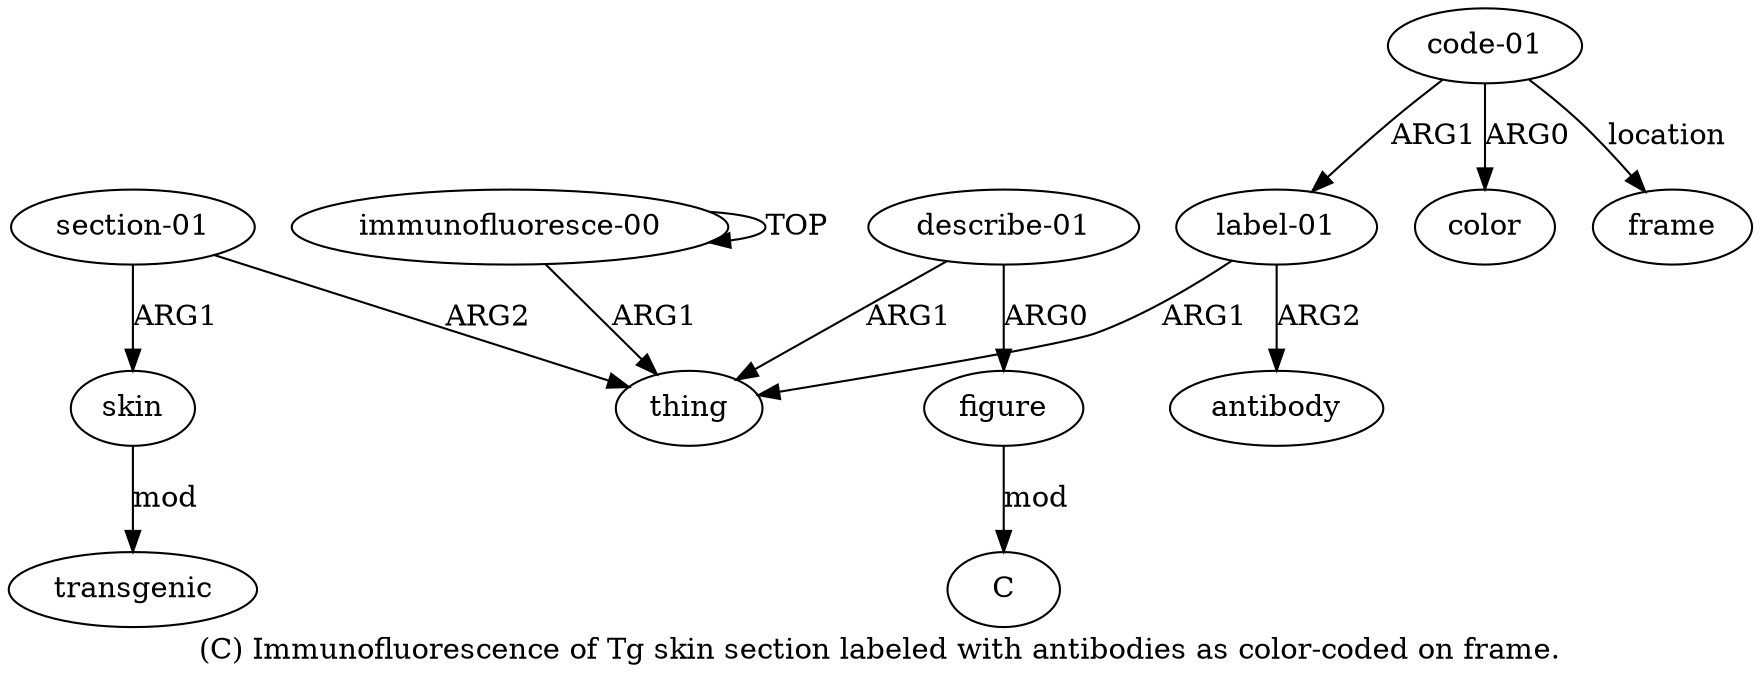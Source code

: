 digraph  {
	graph [label="(C) Immunofluorescence of Tg skin section labeled with antibodies as color-coded on frame."];
	node [label="\N"];
	a11	 [color=black,
		gold_ind=11,
		gold_label=skin,
		label=skin,
		test_ind=11,
		test_label=skin];
	a12	 [color=black,
		gold_ind=12,
		gold_label=transgenic,
		label=transgenic,
		test_ind=12,
		test_label=transgenic];
	a11 -> a12 [key=0,
	color=black,
	gold_label=mod,
	label=mod,
	test_label=mod];
a10 [color=black,
	gold_ind=10,
	gold_label="section-01",
	label="section-01",
	test_ind=10,
	test_label="section-01"];
a10 -> a11 [key=0,
color=black,
gold_label=ARG1,
label=ARG1,
test_label=ARG1];
a1 [color=black,
gold_ind=1,
gold_label=thing,
label=thing,
test_ind=1,
test_label=thing];
a10 -> a1 [key=0,
color=black,
gold_label=ARG2,
label=ARG2,
test_label=ARG2];
a0 [color=black,
gold_ind=0,
gold_label="immunofluoresce-00",
label="immunofluoresce-00",
test_ind=0,
test_label="immunofluoresce-00"];
a0 -> a1 [key=0,
color=black,
gold_label=ARG1,
label=ARG1,
test_label=ARG1];
a0 -> a0 [key=0,
color=black,
gold_label=TOP,
label=TOP,
test_label=TOP];
a3 [color=black,
gold_ind=3,
gold_label=antibody,
label=antibody,
test_ind=3,
test_label=antibody];
a2 [color=black,
gold_ind=2,
gold_label="label-01",
label="label-01",
test_ind=2,
test_label="label-01"];
a2 -> a1 [key=0,
color=black,
gold_label=ARG1,
label=ARG1,
test_label=ARG1];
a2 -> a3 [key=0,
color=black,
gold_label=ARG2,
label=ARG2,
test_label=ARG2];
a5 [color=black,
gold_ind=5,
gold_label=color,
label=color,
test_ind=5,
test_label=color];
a4 [color=black,
gold_ind=4,
gold_label="code-01",
label="code-01",
test_ind=4,
test_label="code-01"];
a4 -> a2 [key=0,
color=black,
gold_label=ARG1,
label=ARG1,
test_label=ARG1];
a4 -> a5 [key=0,
color=black,
gold_label=ARG0,
label=ARG0,
test_label=ARG0];
a6 [color=black,
gold_ind=6,
gold_label=frame,
label=frame,
test_ind=6,
test_label=frame];
a4 -> a6 [key=0,
color=black,
gold_label=location,
label=location,
test_label=location];
a7 [color=black,
gold_ind=7,
gold_label="describe-01",
label="describe-01",
test_ind=7,
test_label="describe-01"];
a7 -> a1 [key=0,
color=black,
gold_label=ARG1,
label=ARG1,
test_label=ARG1];
a8 [color=black,
gold_ind=8,
gold_label=figure,
label=figure,
test_ind=8,
test_label=figure];
a7 -> a8 [key=0,
color=black,
gold_label=ARG0,
label=ARG0,
test_label=ARG0];
a9 [color=black,
gold_ind=9,
gold_label=C,
label=C,
test_ind=9,
test_label=C];
a8 -> a9 [key=0,
color=black,
gold_label=mod,
label=mod,
test_label=mod];
}
